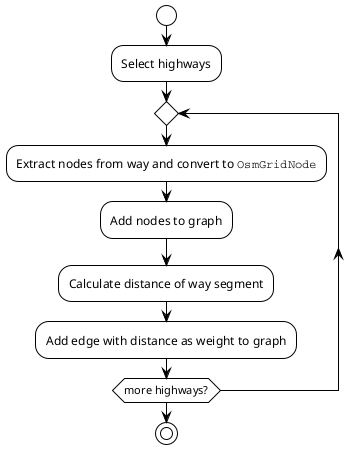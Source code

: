 @startuml
'https://plantuml.com/activity-diagram-beta

!theme plain

start
:Select highways;
repeat
  :Extract nodes from way and convert to ""OsmGridNode"";
  :Add nodes to graph;
  :Calculate distance of way segment;
  :Add edge with distance as weight to graph;
repeat while (more highways?)
stop

@enduml
